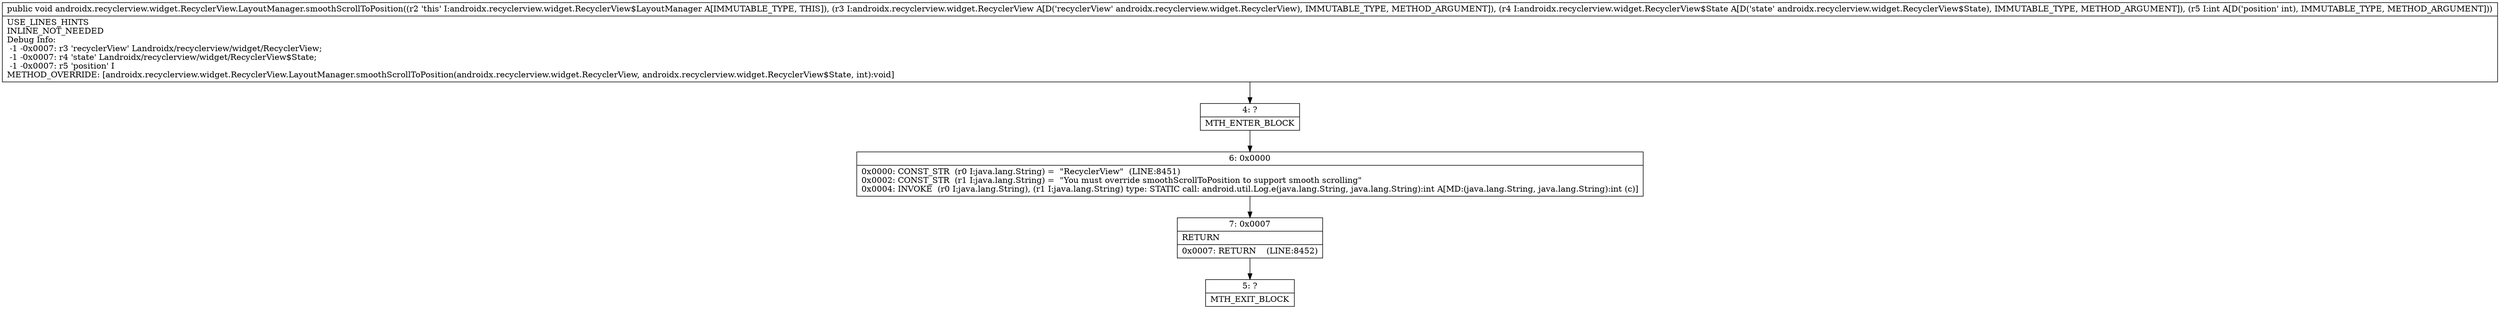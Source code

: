 digraph "CFG forandroidx.recyclerview.widget.RecyclerView.LayoutManager.smoothScrollToPosition(Landroidx\/recyclerview\/widget\/RecyclerView;Landroidx\/recyclerview\/widget\/RecyclerView$State;I)V" {
Node_4 [shape=record,label="{4\:\ ?|MTH_ENTER_BLOCK\l}"];
Node_6 [shape=record,label="{6\:\ 0x0000|0x0000: CONST_STR  (r0 I:java.lang.String) =  \"RecyclerView\"  (LINE:8451)\l0x0002: CONST_STR  (r1 I:java.lang.String) =  \"You must override smoothScrollToPosition to support smooth scrolling\" \l0x0004: INVOKE  (r0 I:java.lang.String), (r1 I:java.lang.String) type: STATIC call: android.util.Log.e(java.lang.String, java.lang.String):int A[MD:(java.lang.String, java.lang.String):int (c)]\l}"];
Node_7 [shape=record,label="{7\:\ 0x0007|RETURN\l|0x0007: RETURN    (LINE:8452)\l}"];
Node_5 [shape=record,label="{5\:\ ?|MTH_EXIT_BLOCK\l}"];
MethodNode[shape=record,label="{public void androidx.recyclerview.widget.RecyclerView.LayoutManager.smoothScrollToPosition((r2 'this' I:androidx.recyclerview.widget.RecyclerView$LayoutManager A[IMMUTABLE_TYPE, THIS]), (r3 I:androidx.recyclerview.widget.RecyclerView A[D('recyclerView' androidx.recyclerview.widget.RecyclerView), IMMUTABLE_TYPE, METHOD_ARGUMENT]), (r4 I:androidx.recyclerview.widget.RecyclerView$State A[D('state' androidx.recyclerview.widget.RecyclerView$State), IMMUTABLE_TYPE, METHOD_ARGUMENT]), (r5 I:int A[D('position' int), IMMUTABLE_TYPE, METHOD_ARGUMENT]))  | USE_LINES_HINTS\lINLINE_NOT_NEEDED\lDebug Info:\l  \-1 \-0x0007: r3 'recyclerView' Landroidx\/recyclerview\/widget\/RecyclerView;\l  \-1 \-0x0007: r4 'state' Landroidx\/recyclerview\/widget\/RecyclerView$State;\l  \-1 \-0x0007: r5 'position' I\lMETHOD_OVERRIDE: [androidx.recyclerview.widget.RecyclerView.LayoutManager.smoothScrollToPosition(androidx.recyclerview.widget.RecyclerView, androidx.recyclerview.widget.RecyclerView$State, int):void]\l}"];
MethodNode -> Node_4;Node_4 -> Node_6;
Node_6 -> Node_7;
Node_7 -> Node_5;
}

